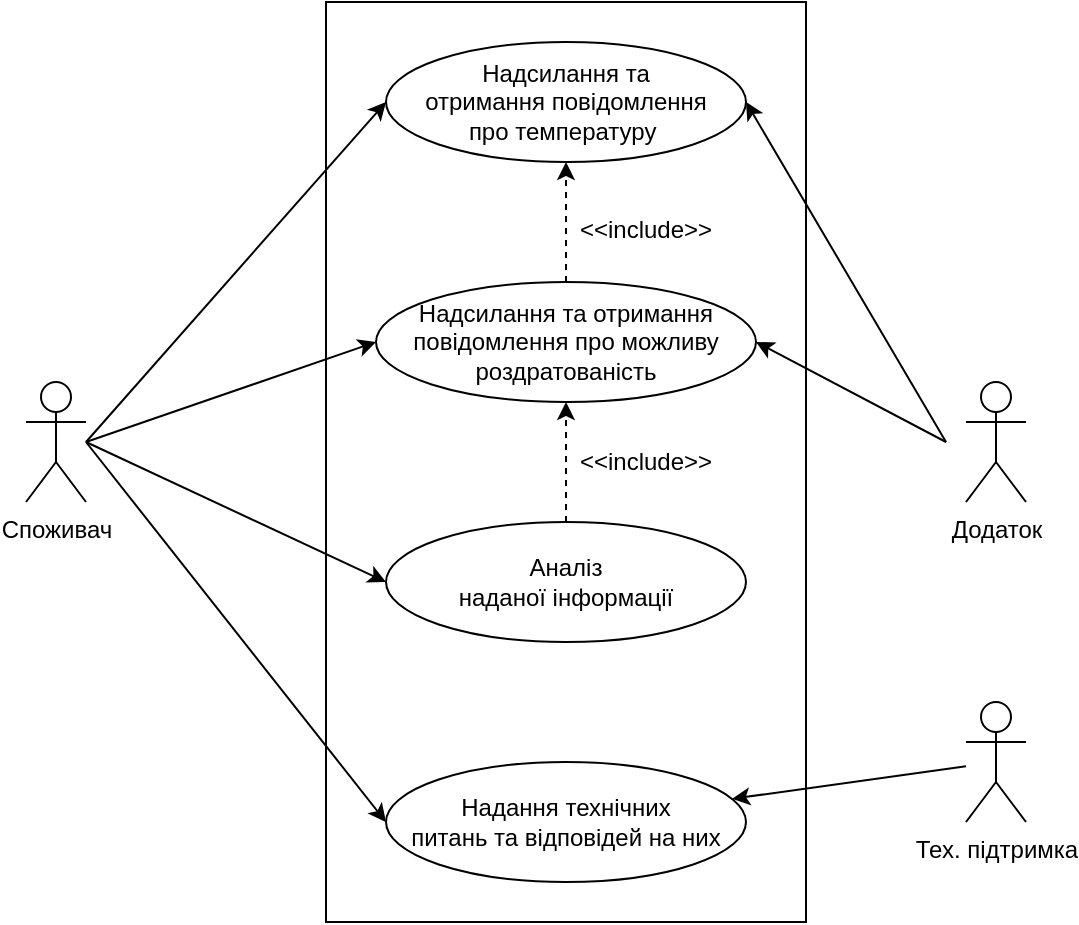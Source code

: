 <mxfile version="21.7.5" type="device">
  <diagram name="Страница — 1" id="uToYVatRJV8wEDFPy25G">
    <mxGraphModel dx="1109" dy="672" grid="1" gridSize="10" guides="1" tooltips="1" connect="1" arrows="1" fold="1" page="1" pageScale="1" pageWidth="827" pageHeight="1169" math="0" shadow="0">
      <root>
        <mxCell id="0" />
        <mxCell id="1" parent="0" />
        <mxCell id="W7pRYqL_9WnUPg5IFOV3-35" value="" style="rounded=0;whiteSpace=wrap;html=1;fillColor=none;" parent="1" vertex="1">
          <mxGeometry x="320" y="60" width="240" height="460" as="geometry" />
        </mxCell>
        <mxCell id="W7pRYqL_9WnUPg5IFOV3-4" value="Надсилання та&lt;br&gt;отримання повідомлення&lt;br&gt;про температуру&amp;nbsp;" style="ellipse;whiteSpace=wrap;html=1;" parent="1" vertex="1">
          <mxGeometry x="350" y="80" width="180" height="60" as="geometry" />
        </mxCell>
        <mxCell id="W7pRYqL_9WnUPg5IFOV3-6" value="Аналіз&lt;br&gt;наданої інформації" style="ellipse;whiteSpace=wrap;html=1;" parent="1" vertex="1">
          <mxGeometry x="350" y="320" width="180" height="60" as="geometry" />
        </mxCell>
        <mxCell id="W7pRYqL_9WnUPg5IFOV3-9" value="Надсилання та отримання&lt;br&gt;повідомлення про можливу&lt;br&gt;роздратованість" style="ellipse;whiteSpace=wrap;html=1;" parent="1" vertex="1">
          <mxGeometry x="345" y="200" width="190" height="60" as="geometry" />
        </mxCell>
        <mxCell id="W7pRYqL_9WnUPg5IFOV3-11" value="Додаток" style="shape=umlActor;verticalLabelPosition=bottom;verticalAlign=top;html=1;outlineConnect=0;" parent="1" vertex="1">
          <mxGeometry x="640" y="250" width="30" height="60" as="geometry" />
        </mxCell>
        <mxCell id="W7pRYqL_9WnUPg5IFOV3-14" value="Надання технічних&lt;br&gt;питань та відповідей на них" style="ellipse;whiteSpace=wrap;html=1;" parent="1" vertex="1">
          <mxGeometry x="350" y="440" width="180" height="60" as="geometry" />
        </mxCell>
        <mxCell id="W7pRYqL_9WnUPg5IFOV3-15" value="Споживач" style="shape=umlActor;verticalLabelPosition=bottom;verticalAlign=top;html=1;outlineConnect=0;" parent="1" vertex="1">
          <mxGeometry x="170" y="250" width="30" height="60" as="geometry" />
        </mxCell>
        <mxCell id="W7pRYqL_9WnUPg5IFOV3-17" value="Тех. підтримка" style="shape=umlActor;verticalLabelPosition=bottom;verticalAlign=top;html=1;outlineConnect=0;" parent="1" vertex="1">
          <mxGeometry x="640" y="410" width="30" height="60" as="geometry" />
        </mxCell>
        <mxCell id="W7pRYqL_9WnUPg5IFOV3-18" value="" style="endArrow=classic;html=1;rounded=0;entryX=0;entryY=0.5;entryDx=0;entryDy=0;" parent="1" target="W7pRYqL_9WnUPg5IFOV3-14" edge="1">
          <mxGeometry width="50" height="50" relative="1" as="geometry">
            <mxPoint x="200" y="280" as="sourcePoint" />
            <mxPoint x="400" y="370" as="targetPoint" />
          </mxGeometry>
        </mxCell>
        <mxCell id="W7pRYqL_9WnUPg5IFOV3-19" value="" style="endArrow=classic;html=1;rounded=0;" parent="1" source="W7pRYqL_9WnUPg5IFOV3-17" target="W7pRYqL_9WnUPg5IFOV3-14" edge="1">
          <mxGeometry width="50" height="50" relative="1" as="geometry">
            <mxPoint x="590" y="480" as="sourcePoint" />
            <mxPoint x="640" y="430" as="targetPoint" />
          </mxGeometry>
        </mxCell>
        <mxCell id="W7pRYqL_9WnUPg5IFOV3-20" value="" style="endArrow=classic;html=1;rounded=0;entryX=0;entryY=0.5;entryDx=0;entryDy=0;" parent="1" target="W7pRYqL_9WnUPg5IFOV3-6" edge="1">
          <mxGeometry width="50" height="50" relative="1" as="geometry">
            <mxPoint x="200" y="280" as="sourcePoint" />
            <mxPoint x="400" y="370" as="targetPoint" />
          </mxGeometry>
        </mxCell>
        <mxCell id="W7pRYqL_9WnUPg5IFOV3-22" value="" style="endArrow=classic;html=1;rounded=0;entryX=1;entryY=0.5;entryDx=0;entryDy=0;" parent="1" target="W7pRYqL_9WnUPg5IFOV3-9" edge="1">
          <mxGeometry width="50" height="50" relative="1" as="geometry">
            <mxPoint x="630" y="280" as="sourcePoint" />
            <mxPoint x="400" y="370" as="targetPoint" />
          </mxGeometry>
        </mxCell>
        <mxCell id="W7pRYqL_9WnUPg5IFOV3-23" value="" style="endArrow=classic;html=1;rounded=0;entryX=1;entryY=0.5;entryDx=0;entryDy=0;" parent="1" target="W7pRYqL_9WnUPg5IFOV3-4" edge="1">
          <mxGeometry width="50" height="50" relative="1" as="geometry">
            <mxPoint x="630" y="280" as="sourcePoint" />
            <mxPoint x="400" y="370" as="targetPoint" />
          </mxGeometry>
        </mxCell>
        <mxCell id="W7pRYqL_9WnUPg5IFOV3-28" value="" style="endArrow=classic;html=1;rounded=0;exitX=0.5;exitY=0;exitDx=0;exitDy=0;entryX=0.5;entryY=1;entryDx=0;entryDy=0;dashed=1;" parent="1" source="W7pRYqL_9WnUPg5IFOV3-6" target="W7pRYqL_9WnUPg5IFOV3-9" edge="1">
          <mxGeometry width="50" height="50" relative="1" as="geometry">
            <mxPoint x="350" y="330" as="sourcePoint" />
            <mxPoint x="400" y="280" as="targetPoint" />
          </mxGeometry>
        </mxCell>
        <mxCell id="W7pRYqL_9WnUPg5IFOV3-29" value="&amp;lt;&amp;lt;include&amp;gt;&amp;gt;" style="text;html=1;strokeColor=none;fillColor=none;align=center;verticalAlign=middle;whiteSpace=wrap;rounded=0;" parent="1" vertex="1">
          <mxGeometry x="450" y="275" width="60" height="30" as="geometry" />
        </mxCell>
        <mxCell id="W7pRYqL_9WnUPg5IFOV3-33" value="" style="endArrow=classic;html=1;rounded=0;dashed=1;entryX=0.5;entryY=1;entryDx=0;entryDy=0;exitX=0.5;exitY=0;exitDx=0;exitDy=0;" parent="1" source="W7pRYqL_9WnUPg5IFOV3-9" target="W7pRYqL_9WnUPg5IFOV3-4" edge="1">
          <mxGeometry width="50" height="50" relative="1" as="geometry">
            <mxPoint x="400" y="180" as="sourcePoint" />
            <mxPoint x="420" y="160" as="targetPoint" />
          </mxGeometry>
        </mxCell>
        <mxCell id="W7pRYqL_9WnUPg5IFOV3-34" value="&amp;lt;&amp;lt;include&amp;gt;&amp;gt;" style="text;html=1;strokeColor=none;fillColor=none;align=center;verticalAlign=middle;whiteSpace=wrap;rounded=0;" parent="1" vertex="1">
          <mxGeometry x="450" y="159" width="60" height="30" as="geometry" />
        </mxCell>
        <mxCell id="8mLdY0lilE7GSzzpo-wA-1" value="" style="endArrow=classic;html=1;rounded=0;entryX=0;entryY=0.5;entryDx=0;entryDy=0;" edge="1" parent="1" target="W7pRYqL_9WnUPg5IFOV3-9">
          <mxGeometry width="50" height="50" relative="1" as="geometry">
            <mxPoint x="200" y="280" as="sourcePoint" />
            <mxPoint x="470" y="360" as="targetPoint" />
          </mxGeometry>
        </mxCell>
        <mxCell id="8mLdY0lilE7GSzzpo-wA-2" value="" style="endArrow=classic;html=1;rounded=0;entryX=0;entryY=0.5;entryDx=0;entryDy=0;" edge="1" parent="1" target="W7pRYqL_9WnUPg5IFOV3-4">
          <mxGeometry width="50" height="50" relative="1" as="geometry">
            <mxPoint x="200" y="280" as="sourcePoint" />
            <mxPoint x="470" y="360" as="targetPoint" />
          </mxGeometry>
        </mxCell>
      </root>
    </mxGraphModel>
  </diagram>
</mxfile>
